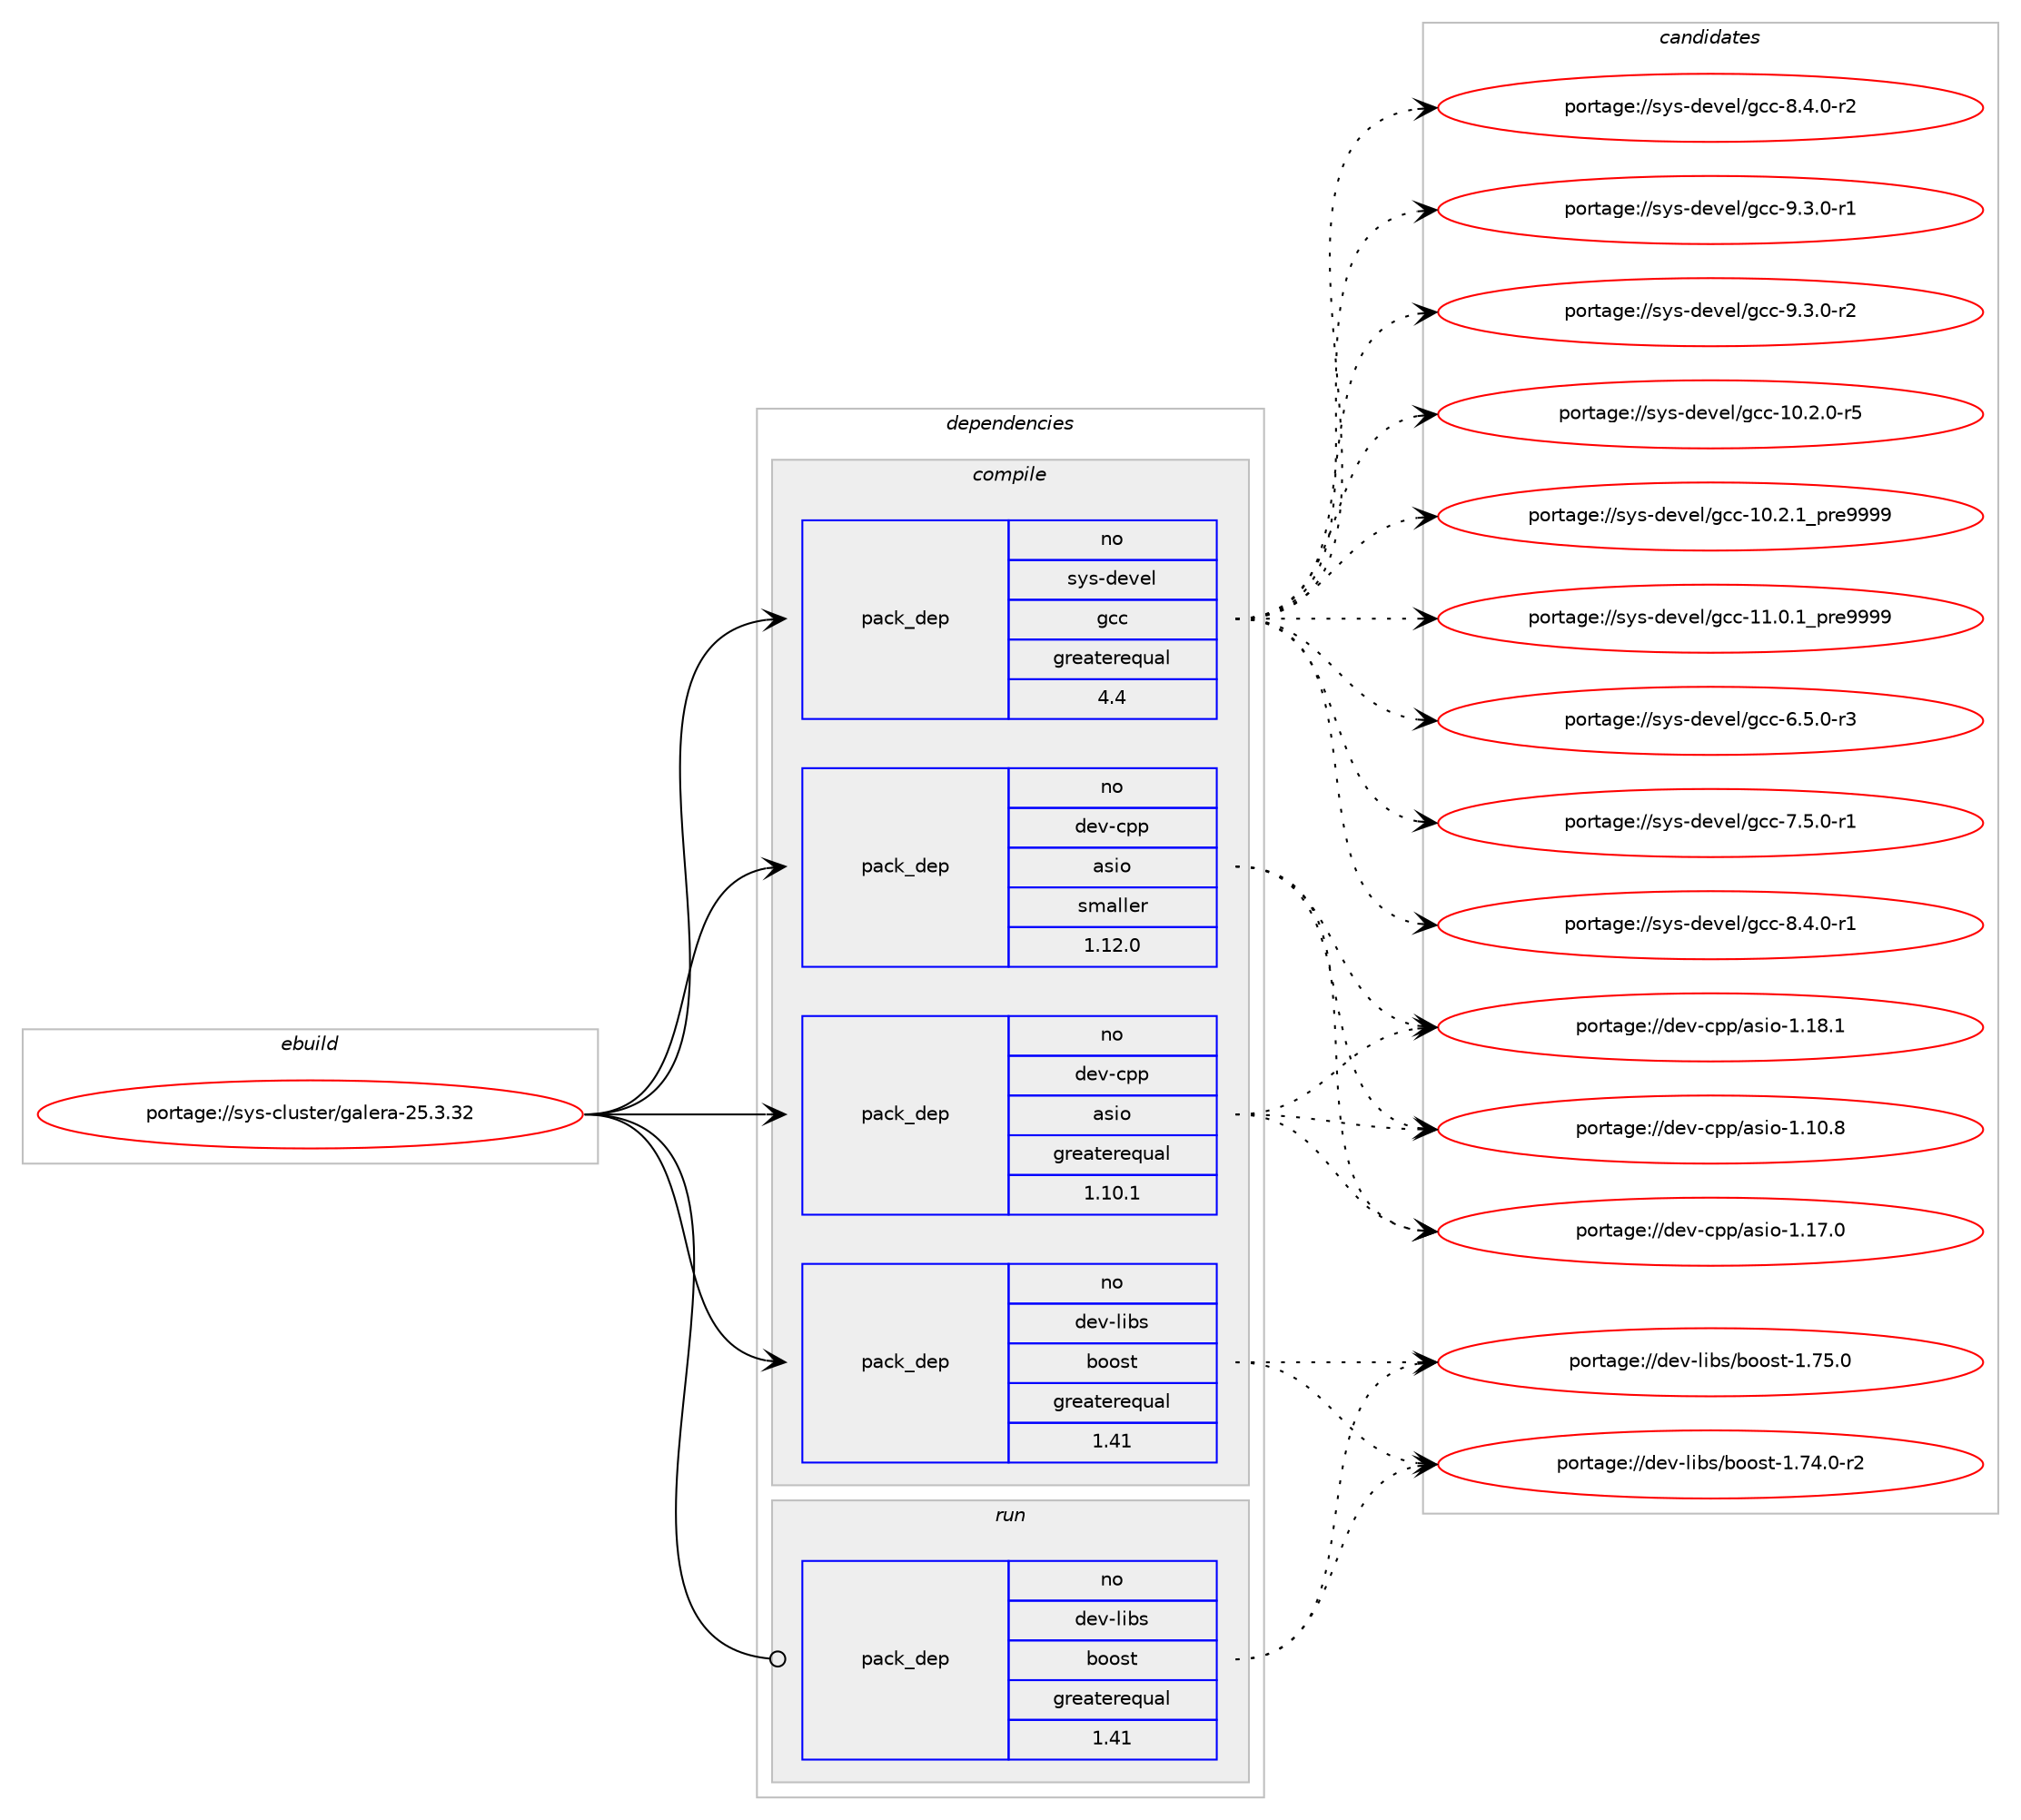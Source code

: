 digraph prolog {

# *************
# Graph options
# *************

newrank=true;
concentrate=true;
compound=true;
graph [rankdir=LR,fontname=Helvetica,fontsize=10,ranksep=1.5];#, ranksep=2.5, nodesep=0.2];
edge  [arrowhead=vee];
node  [fontname=Helvetica,fontsize=10];

# **********
# The ebuild
# **********

subgraph cluster_leftcol {
color=gray;
rank=same;
label=<<i>ebuild</i>>;
id [label="portage://sys-cluster/galera-25.3.32", color=red, width=4, href="../sys-cluster/galera-25.3.32.svg"];
}

# ****************
# The dependencies
# ****************

subgraph cluster_midcol {
color=gray;
label=<<i>dependencies</i>>;
subgraph cluster_compile {
fillcolor="#eeeeee";
style=filled;
label=<<i>compile</i>>;
subgraph pack865 {
dependency2757 [label=<<TABLE BORDER="0" CELLBORDER="1" CELLSPACING="0" CELLPADDING="4" WIDTH="220"><TR><TD ROWSPAN="6" CELLPADDING="30">pack_dep</TD></TR><TR><TD WIDTH="110">no</TD></TR><TR><TD>dev-cpp</TD></TR><TR><TD>asio</TD></TR><TR><TD>greaterequal</TD></TR><TR><TD>1.10.1</TD></TR></TABLE>>, shape=none, color=blue];
}
id:e -> dependency2757:w [weight=20,style="solid",arrowhead="vee"];
subgraph pack866 {
dependency2758 [label=<<TABLE BORDER="0" CELLBORDER="1" CELLSPACING="0" CELLPADDING="4" WIDTH="220"><TR><TD ROWSPAN="6" CELLPADDING="30">pack_dep</TD></TR><TR><TD WIDTH="110">no</TD></TR><TR><TD>dev-cpp</TD></TR><TR><TD>asio</TD></TR><TR><TD>smaller</TD></TR><TR><TD>1.12.0</TD></TR></TABLE>>, shape=none, color=blue];
}
id:e -> dependency2758:w [weight=20,style="solid",arrowhead="vee"];
subgraph pack867 {
dependency2759 [label=<<TABLE BORDER="0" CELLBORDER="1" CELLSPACING="0" CELLPADDING="4" WIDTH="220"><TR><TD ROWSPAN="6" CELLPADDING="30">pack_dep</TD></TR><TR><TD WIDTH="110">no</TD></TR><TR><TD>dev-libs</TD></TR><TR><TD>boost</TD></TR><TR><TD>greaterequal</TD></TR><TR><TD>1.41</TD></TR></TABLE>>, shape=none, color=blue];
}
id:e -> dependency2759:w [weight=20,style="solid",arrowhead="vee"];
# *** BEGIN UNKNOWN DEPENDENCY TYPE (TODO) ***
# id -> package_dependency(portage://sys-cluster/galera-25.3.32,install,no,dev-libs,check,none,[,,],[],[])
# *** END UNKNOWN DEPENDENCY TYPE (TODO) ***

# *** BEGIN UNKNOWN DEPENDENCY TYPE (TODO) ***
# id -> package_dependency(portage://sys-cluster/galera-25.3.32,install,no,dev-libs,openssl,none,[,,],[slot(0),equal],[])
# *** END UNKNOWN DEPENDENCY TYPE (TODO) ***

subgraph pack868 {
dependency2760 [label=<<TABLE BORDER="0" CELLBORDER="1" CELLSPACING="0" CELLPADDING="4" WIDTH="220"><TR><TD ROWSPAN="6" CELLPADDING="30">pack_dep</TD></TR><TR><TD WIDTH="110">no</TD></TR><TR><TD>sys-devel</TD></TR><TR><TD>gcc</TD></TR><TR><TD>greaterequal</TD></TR><TR><TD>4.4</TD></TR></TABLE>>, shape=none, color=blue];
}
id:e -> dependency2760:w [weight=20,style="solid",arrowhead="vee"];
}
subgraph cluster_compileandrun {
fillcolor="#eeeeee";
style=filled;
label=<<i>compile and run</i>>;
}
subgraph cluster_run {
fillcolor="#eeeeee";
style=filled;
label=<<i>run</i>>;
subgraph pack869 {
dependency2761 [label=<<TABLE BORDER="0" CELLBORDER="1" CELLSPACING="0" CELLPADDING="4" WIDTH="220"><TR><TD ROWSPAN="6" CELLPADDING="30">pack_dep</TD></TR><TR><TD WIDTH="110">no</TD></TR><TR><TD>dev-libs</TD></TR><TR><TD>boost</TD></TR><TR><TD>greaterequal</TD></TR><TR><TD>1.41</TD></TR></TABLE>>, shape=none, color=blue];
}
id:e -> dependency2761:w [weight=20,style="solid",arrowhead="odot"];
# *** BEGIN UNKNOWN DEPENDENCY TYPE (TODO) ***
# id -> package_dependency(portage://sys-cluster/galera-25.3.32,run,no,dev-libs,openssl,none,[,,],[slot(0),equal],[])
# *** END UNKNOWN DEPENDENCY TYPE (TODO) ***

}
}

# **************
# The candidates
# **************

subgraph cluster_choices {
rank=same;
color=gray;
label=<<i>candidates</i>>;

subgraph choice865 {
color=black;
nodesep=1;
choice1001011184599112112479711510511145494649484656 [label="portage://dev-cpp/asio-1.10.8", color=red, width=4,href="../dev-cpp/asio-1.10.8.svg"];
choice1001011184599112112479711510511145494649554648 [label="portage://dev-cpp/asio-1.17.0", color=red, width=4,href="../dev-cpp/asio-1.17.0.svg"];
choice1001011184599112112479711510511145494649564649 [label="portage://dev-cpp/asio-1.18.1", color=red, width=4,href="../dev-cpp/asio-1.18.1.svg"];
dependency2757:e -> choice1001011184599112112479711510511145494649484656:w [style=dotted,weight="100"];
dependency2757:e -> choice1001011184599112112479711510511145494649554648:w [style=dotted,weight="100"];
dependency2757:e -> choice1001011184599112112479711510511145494649564649:w [style=dotted,weight="100"];
}
subgraph choice866 {
color=black;
nodesep=1;
choice1001011184599112112479711510511145494649484656 [label="portage://dev-cpp/asio-1.10.8", color=red, width=4,href="../dev-cpp/asio-1.10.8.svg"];
choice1001011184599112112479711510511145494649554648 [label="portage://dev-cpp/asio-1.17.0", color=red, width=4,href="../dev-cpp/asio-1.17.0.svg"];
choice1001011184599112112479711510511145494649564649 [label="portage://dev-cpp/asio-1.18.1", color=red, width=4,href="../dev-cpp/asio-1.18.1.svg"];
dependency2758:e -> choice1001011184599112112479711510511145494649484656:w [style=dotted,weight="100"];
dependency2758:e -> choice1001011184599112112479711510511145494649554648:w [style=dotted,weight="100"];
dependency2758:e -> choice1001011184599112112479711510511145494649564649:w [style=dotted,weight="100"];
}
subgraph choice867 {
color=black;
nodesep=1;
choice10010111845108105981154798111111115116454946555246484511450 [label="portage://dev-libs/boost-1.74.0-r2", color=red, width=4,href="../dev-libs/boost-1.74.0-r2.svg"];
choice1001011184510810598115479811111111511645494655534648 [label="portage://dev-libs/boost-1.75.0", color=red, width=4,href="../dev-libs/boost-1.75.0.svg"];
dependency2759:e -> choice10010111845108105981154798111111115116454946555246484511450:w [style=dotted,weight="100"];
dependency2759:e -> choice1001011184510810598115479811111111511645494655534648:w [style=dotted,weight="100"];
}
subgraph choice868 {
color=black;
nodesep=1;
choice11512111545100101118101108471039999454948465046484511453 [label="portage://sys-devel/gcc-10.2.0-r5", color=red, width=4,href="../sys-devel/gcc-10.2.0-r5.svg"];
choice11512111545100101118101108471039999454948465046499511211410157575757 [label="portage://sys-devel/gcc-10.2.1_pre9999", color=red, width=4,href="../sys-devel/gcc-10.2.1_pre9999.svg"];
choice11512111545100101118101108471039999454949464846499511211410157575757 [label="portage://sys-devel/gcc-11.0.1_pre9999", color=red, width=4,href="../sys-devel/gcc-11.0.1_pre9999.svg"];
choice115121115451001011181011084710399994554465346484511451 [label="portage://sys-devel/gcc-6.5.0-r3", color=red, width=4,href="../sys-devel/gcc-6.5.0-r3.svg"];
choice115121115451001011181011084710399994555465346484511449 [label="portage://sys-devel/gcc-7.5.0-r1", color=red, width=4,href="../sys-devel/gcc-7.5.0-r1.svg"];
choice115121115451001011181011084710399994556465246484511449 [label="portage://sys-devel/gcc-8.4.0-r1", color=red, width=4,href="../sys-devel/gcc-8.4.0-r1.svg"];
choice115121115451001011181011084710399994556465246484511450 [label="portage://sys-devel/gcc-8.4.0-r2", color=red, width=4,href="../sys-devel/gcc-8.4.0-r2.svg"];
choice115121115451001011181011084710399994557465146484511449 [label="portage://sys-devel/gcc-9.3.0-r1", color=red, width=4,href="../sys-devel/gcc-9.3.0-r1.svg"];
choice115121115451001011181011084710399994557465146484511450 [label="portage://sys-devel/gcc-9.3.0-r2", color=red, width=4,href="../sys-devel/gcc-9.3.0-r2.svg"];
dependency2760:e -> choice11512111545100101118101108471039999454948465046484511453:w [style=dotted,weight="100"];
dependency2760:e -> choice11512111545100101118101108471039999454948465046499511211410157575757:w [style=dotted,weight="100"];
dependency2760:e -> choice11512111545100101118101108471039999454949464846499511211410157575757:w [style=dotted,weight="100"];
dependency2760:e -> choice115121115451001011181011084710399994554465346484511451:w [style=dotted,weight="100"];
dependency2760:e -> choice115121115451001011181011084710399994555465346484511449:w [style=dotted,weight="100"];
dependency2760:e -> choice115121115451001011181011084710399994556465246484511449:w [style=dotted,weight="100"];
dependency2760:e -> choice115121115451001011181011084710399994556465246484511450:w [style=dotted,weight="100"];
dependency2760:e -> choice115121115451001011181011084710399994557465146484511449:w [style=dotted,weight="100"];
dependency2760:e -> choice115121115451001011181011084710399994557465146484511450:w [style=dotted,weight="100"];
}
subgraph choice869 {
color=black;
nodesep=1;
choice10010111845108105981154798111111115116454946555246484511450 [label="portage://dev-libs/boost-1.74.0-r2", color=red, width=4,href="../dev-libs/boost-1.74.0-r2.svg"];
choice1001011184510810598115479811111111511645494655534648 [label="portage://dev-libs/boost-1.75.0", color=red, width=4,href="../dev-libs/boost-1.75.0.svg"];
dependency2761:e -> choice10010111845108105981154798111111115116454946555246484511450:w [style=dotted,weight="100"];
dependency2761:e -> choice1001011184510810598115479811111111511645494655534648:w [style=dotted,weight="100"];
}
}

}
